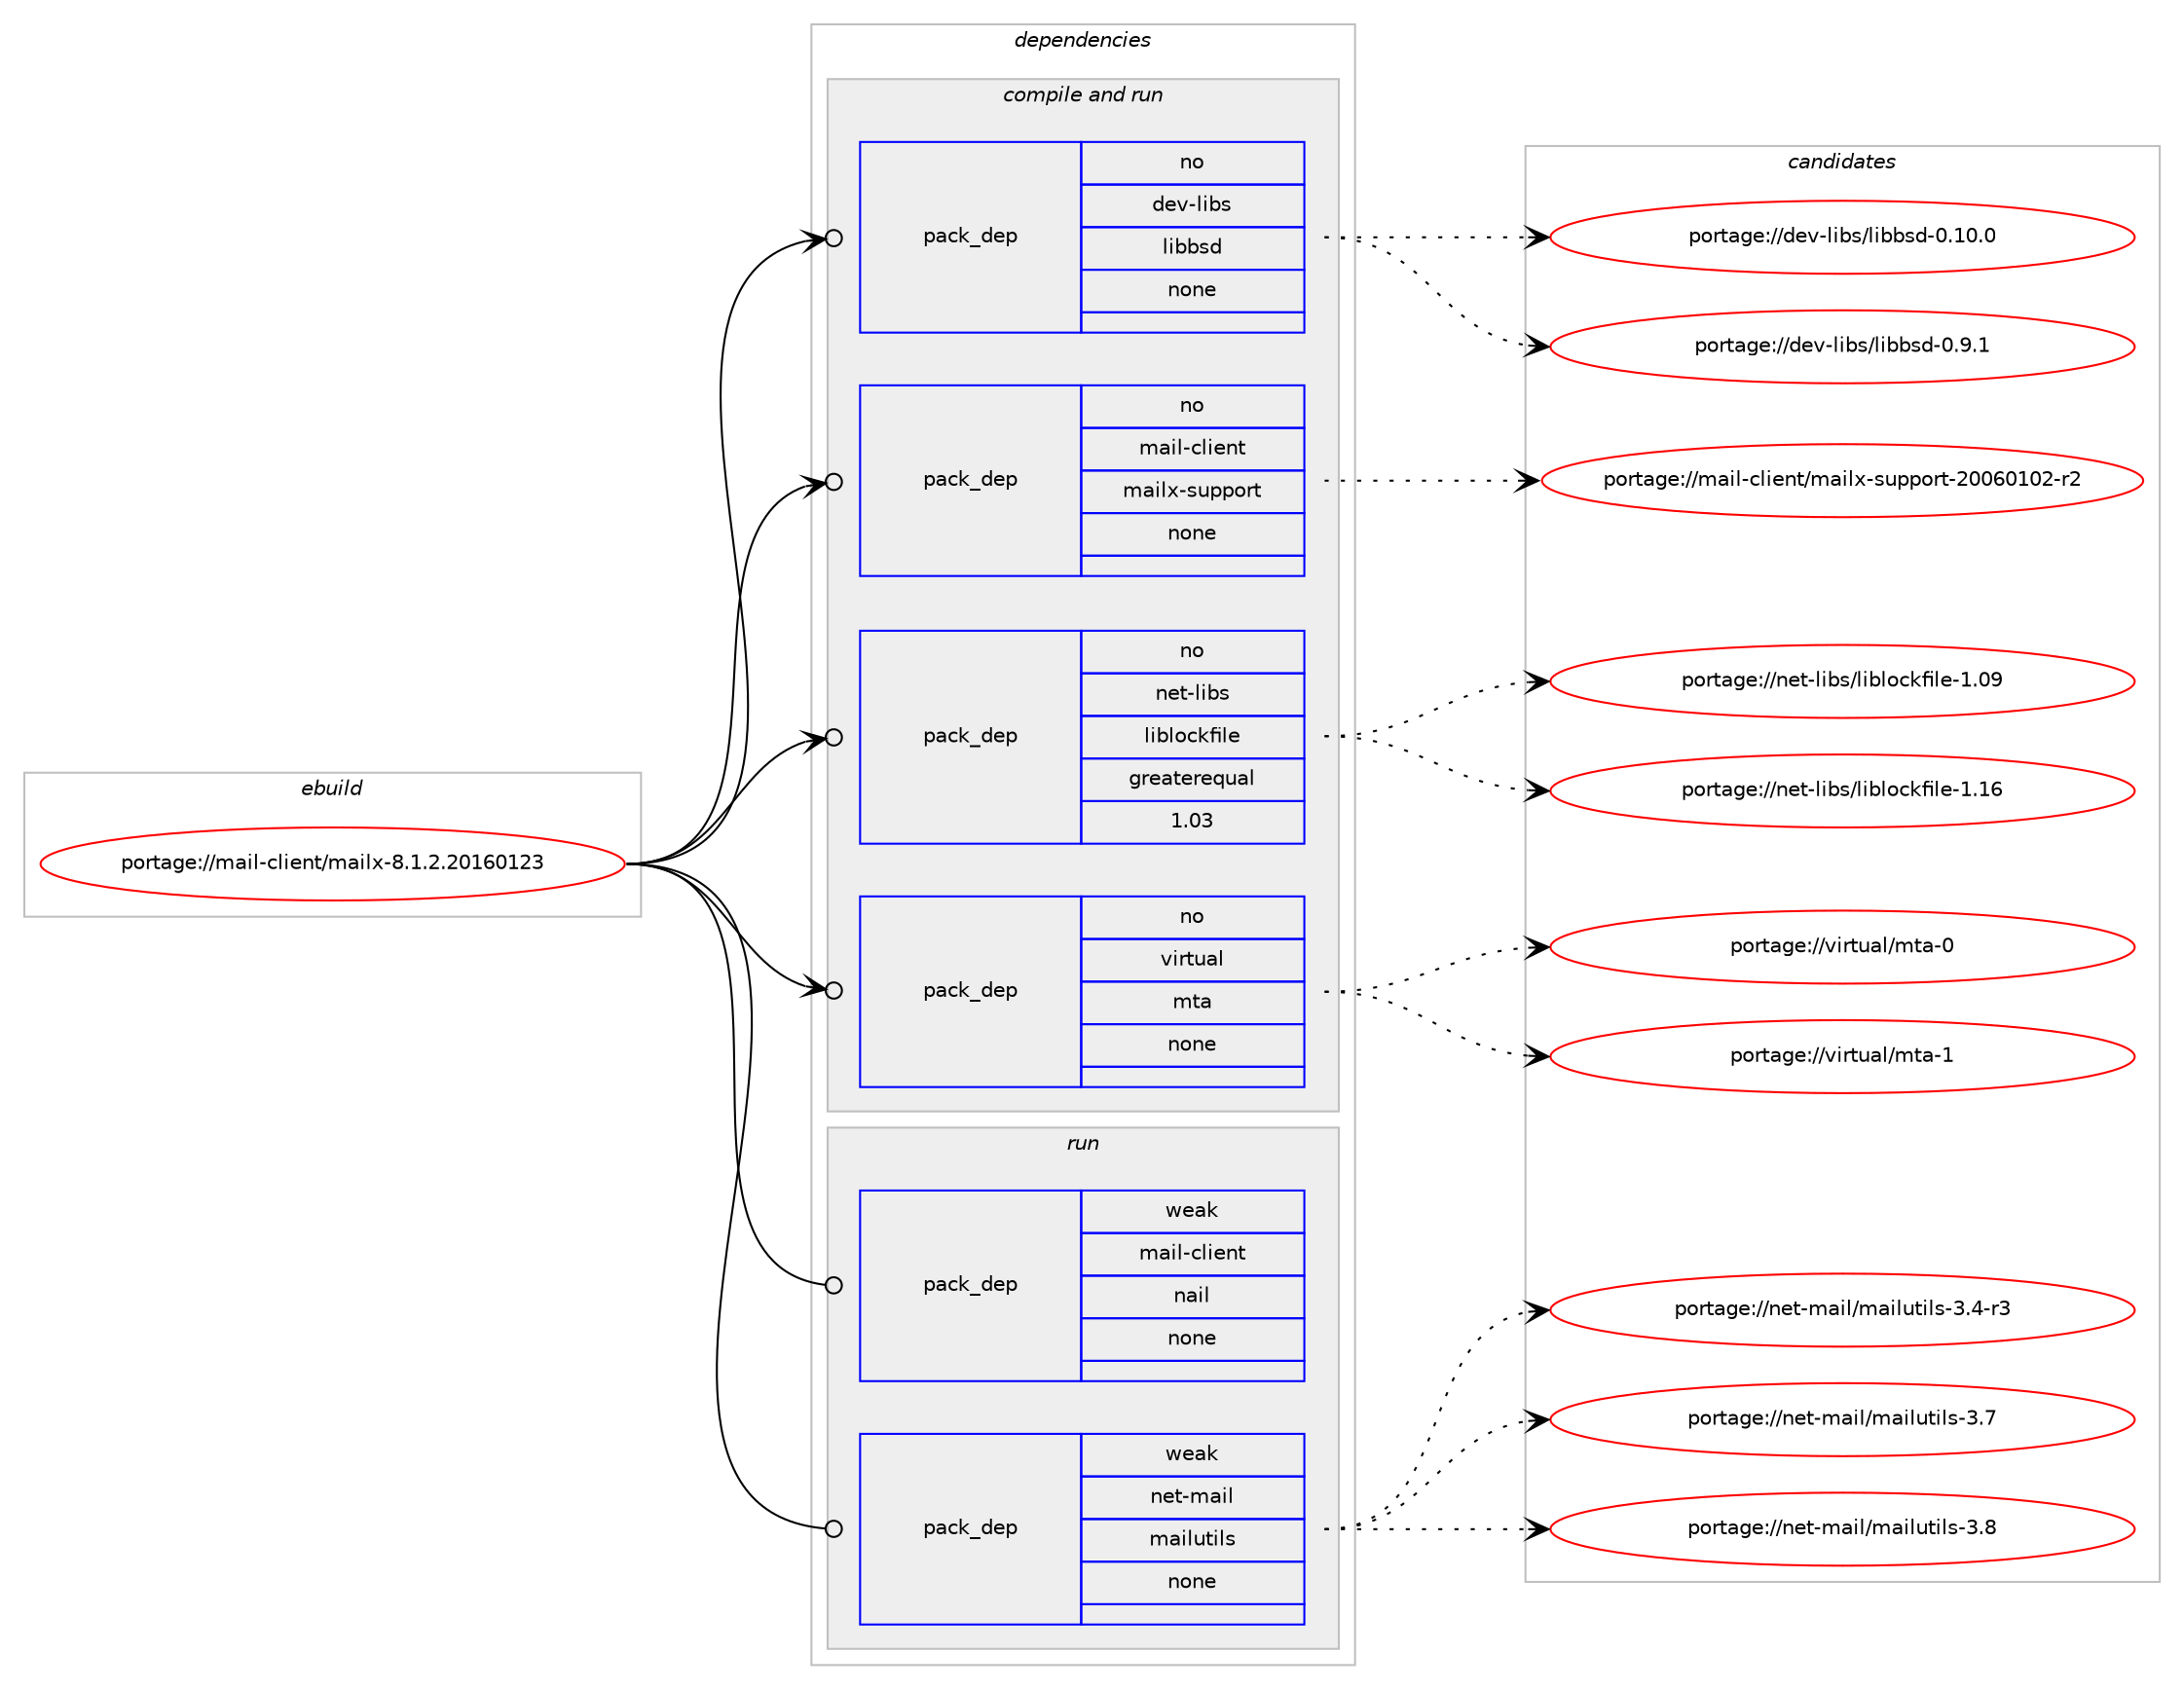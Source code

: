 digraph prolog {

# *************
# Graph options
# *************

newrank=true;
concentrate=true;
compound=true;
graph [rankdir=LR,fontname=Helvetica,fontsize=10,ranksep=1.5];#, ranksep=2.5, nodesep=0.2];
edge  [arrowhead=vee];
node  [fontname=Helvetica,fontsize=10];

# **********
# The ebuild
# **********

subgraph cluster_leftcol {
color=gray;
rank=same;
label=<<i>ebuild</i>>;
id [label="portage://mail-client/mailx-8.1.2.20160123", color=red, width=4, href="../mail-client/mailx-8.1.2.20160123.svg"];
}

# ****************
# The dependencies
# ****************

subgraph cluster_midcol {
color=gray;
label=<<i>dependencies</i>>;
subgraph cluster_compile {
fillcolor="#eeeeee";
style=filled;
label=<<i>compile</i>>;
}
subgraph cluster_compileandrun {
fillcolor="#eeeeee";
style=filled;
label=<<i>compile and run</i>>;
subgraph pack222996 {
dependency304254 [label=<<TABLE BORDER="0" CELLBORDER="1" CELLSPACING="0" CELLPADDING="4" WIDTH="220"><TR><TD ROWSPAN="6" CELLPADDING="30">pack_dep</TD></TR><TR><TD WIDTH="110">no</TD></TR><TR><TD>dev-libs</TD></TR><TR><TD>libbsd</TD></TR><TR><TD>none</TD></TR><TR><TD></TD></TR></TABLE>>, shape=none, color=blue];
}
id:e -> dependency304254:w [weight=20,style="solid",arrowhead="odotvee"];
subgraph pack222997 {
dependency304255 [label=<<TABLE BORDER="0" CELLBORDER="1" CELLSPACING="0" CELLPADDING="4" WIDTH="220"><TR><TD ROWSPAN="6" CELLPADDING="30">pack_dep</TD></TR><TR><TD WIDTH="110">no</TD></TR><TR><TD>mail-client</TD></TR><TR><TD>mailx-support</TD></TR><TR><TD>none</TD></TR><TR><TD></TD></TR></TABLE>>, shape=none, color=blue];
}
id:e -> dependency304255:w [weight=20,style="solid",arrowhead="odotvee"];
subgraph pack222998 {
dependency304256 [label=<<TABLE BORDER="0" CELLBORDER="1" CELLSPACING="0" CELLPADDING="4" WIDTH="220"><TR><TD ROWSPAN="6" CELLPADDING="30">pack_dep</TD></TR><TR><TD WIDTH="110">no</TD></TR><TR><TD>net-libs</TD></TR><TR><TD>liblockfile</TD></TR><TR><TD>greaterequal</TD></TR><TR><TD>1.03</TD></TR></TABLE>>, shape=none, color=blue];
}
id:e -> dependency304256:w [weight=20,style="solid",arrowhead="odotvee"];
subgraph pack222999 {
dependency304257 [label=<<TABLE BORDER="0" CELLBORDER="1" CELLSPACING="0" CELLPADDING="4" WIDTH="220"><TR><TD ROWSPAN="6" CELLPADDING="30">pack_dep</TD></TR><TR><TD WIDTH="110">no</TD></TR><TR><TD>virtual</TD></TR><TR><TD>mta</TD></TR><TR><TD>none</TD></TR><TR><TD></TD></TR></TABLE>>, shape=none, color=blue];
}
id:e -> dependency304257:w [weight=20,style="solid",arrowhead="odotvee"];
}
subgraph cluster_run {
fillcolor="#eeeeee";
style=filled;
label=<<i>run</i>>;
subgraph pack223000 {
dependency304258 [label=<<TABLE BORDER="0" CELLBORDER="1" CELLSPACING="0" CELLPADDING="4" WIDTH="220"><TR><TD ROWSPAN="6" CELLPADDING="30">pack_dep</TD></TR><TR><TD WIDTH="110">weak</TD></TR><TR><TD>mail-client</TD></TR><TR><TD>nail</TD></TR><TR><TD>none</TD></TR><TR><TD></TD></TR></TABLE>>, shape=none, color=blue];
}
id:e -> dependency304258:w [weight=20,style="solid",arrowhead="odot"];
subgraph pack223001 {
dependency304259 [label=<<TABLE BORDER="0" CELLBORDER="1" CELLSPACING="0" CELLPADDING="4" WIDTH="220"><TR><TD ROWSPAN="6" CELLPADDING="30">pack_dep</TD></TR><TR><TD WIDTH="110">weak</TD></TR><TR><TD>net-mail</TD></TR><TR><TD>mailutils</TD></TR><TR><TD>none</TD></TR><TR><TD></TD></TR></TABLE>>, shape=none, color=blue];
}
id:e -> dependency304259:w [weight=20,style="solid",arrowhead="odot"];
}
}

# **************
# The candidates
# **************

subgraph cluster_choices {
rank=same;
color=gray;
label=<<i>candidates</i>>;

subgraph choice222996 {
color=black;
nodesep=1;
choiceportage100101118451081059811547108105989811510045484649484648 [label="portage://dev-libs/libbsd-0.10.0", color=red, width=4,href="../dev-libs/libbsd-0.10.0.svg"];
choiceportage1001011184510810598115471081059898115100454846574649 [label="portage://dev-libs/libbsd-0.9.1", color=red, width=4,href="../dev-libs/libbsd-0.9.1.svg"];
dependency304254:e -> choiceportage100101118451081059811547108105989811510045484649484648:w [style=dotted,weight="100"];
dependency304254:e -> choiceportage1001011184510810598115471081059898115100454846574649:w [style=dotted,weight="100"];
}
subgraph choice222997 {
color=black;
nodesep=1;
choiceportage1099710510845991081051011101164710997105108120451151171121121111141164550484854484948504511450 [label="portage://mail-client/mailx-support-20060102-r2", color=red, width=4,href="../mail-client/mailx-support-20060102-r2.svg"];
dependency304255:e -> choiceportage1099710510845991081051011101164710997105108120451151171121121111141164550484854484948504511450:w [style=dotted,weight="100"];
}
subgraph choice222998 {
color=black;
nodesep=1;
choiceportage11010111645108105981154710810598108111991071021051081014549464857 [label="portage://net-libs/liblockfile-1.09", color=red, width=4,href="../net-libs/liblockfile-1.09.svg"];
choiceportage11010111645108105981154710810598108111991071021051081014549464954 [label="portage://net-libs/liblockfile-1.16", color=red, width=4,href="../net-libs/liblockfile-1.16.svg"];
dependency304256:e -> choiceportage11010111645108105981154710810598108111991071021051081014549464857:w [style=dotted,weight="100"];
dependency304256:e -> choiceportage11010111645108105981154710810598108111991071021051081014549464954:w [style=dotted,weight="100"];
}
subgraph choice222999 {
color=black;
nodesep=1;
choiceportage1181051141161179710847109116974548 [label="portage://virtual/mta-0", color=red, width=4,href="../virtual/mta-0.svg"];
choiceportage1181051141161179710847109116974549 [label="portage://virtual/mta-1", color=red, width=4,href="../virtual/mta-1.svg"];
dependency304257:e -> choiceportage1181051141161179710847109116974548:w [style=dotted,weight="100"];
dependency304257:e -> choiceportage1181051141161179710847109116974549:w [style=dotted,weight="100"];
}
subgraph choice223000 {
color=black;
nodesep=1;
}
subgraph choice223001 {
color=black;
nodesep=1;
choiceportage11010111645109971051084710997105108117116105108115455146524511451 [label="portage://net-mail/mailutils-3.4-r3", color=red, width=4,href="../net-mail/mailutils-3.4-r3.svg"];
choiceportage1101011164510997105108471099710510811711610510811545514655 [label="portage://net-mail/mailutils-3.7", color=red, width=4,href="../net-mail/mailutils-3.7.svg"];
choiceportage1101011164510997105108471099710510811711610510811545514656 [label="portage://net-mail/mailutils-3.8", color=red, width=4,href="../net-mail/mailutils-3.8.svg"];
dependency304259:e -> choiceportage11010111645109971051084710997105108117116105108115455146524511451:w [style=dotted,weight="100"];
dependency304259:e -> choiceportage1101011164510997105108471099710510811711610510811545514655:w [style=dotted,weight="100"];
dependency304259:e -> choiceportage1101011164510997105108471099710510811711610510811545514656:w [style=dotted,weight="100"];
}
}

}
